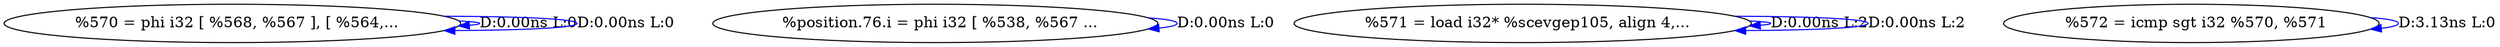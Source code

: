 digraph {
Node0x288f740[label="  %570 = phi i32 [ %568, %567 ], [ %564,..."];
Node0x288f740 -> Node0x288f740[label="D:0.00ns L:0",color=blue];
Node0x288f740 -> Node0x288f740[label="D:0.00ns L:0",color=blue];
Node0x288f820[label="  %position.76.i = phi i32 [ %538, %567 ..."];
Node0x288f820 -> Node0x288f820[label="D:0.00ns L:0",color=blue];
Node0x288f900[label="  %571 = load i32* %scevgep105, align 4,..."];
Node0x288f900 -> Node0x288f900[label="D:0.00ns L:2",color=blue];
Node0x288f900 -> Node0x288f900[label="D:0.00ns L:2",color=blue];
Node0x288f9e0[label="  %572 = icmp sgt i32 %570, %571"];
Node0x288f9e0 -> Node0x288f9e0[label="D:3.13ns L:0",color=blue];
}
